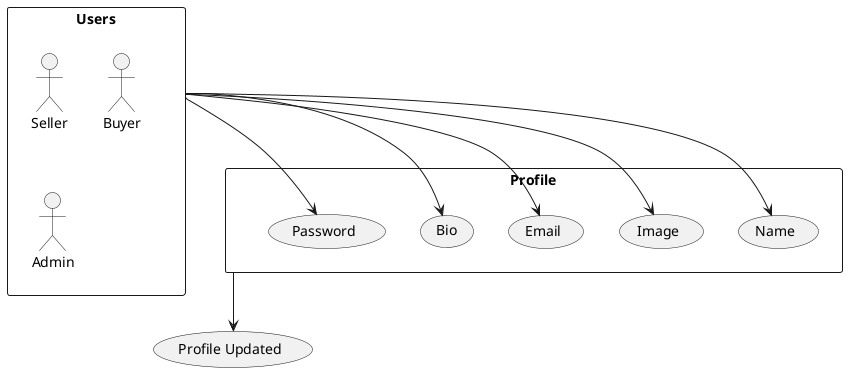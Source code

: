 ﻿@startuml



rectangle "Users" as A {
actor "Seller" as A1
actor "Buyer" as A2
actor "Admin" as A3
}

rectangle "Profile" as NI {
    usecase "Name" as UC1
    usecase "Image" as UC2
    usecase "Email" as UC3
    usecase "Bio" as UC4
    usecase "Password" as UC5
}
usecase "Profile Updated" as UC6
A --> UC1
A --> UC2
A --> UC3
A --> UC4
A --> UC5

NI -d-> UC6

@enduml
